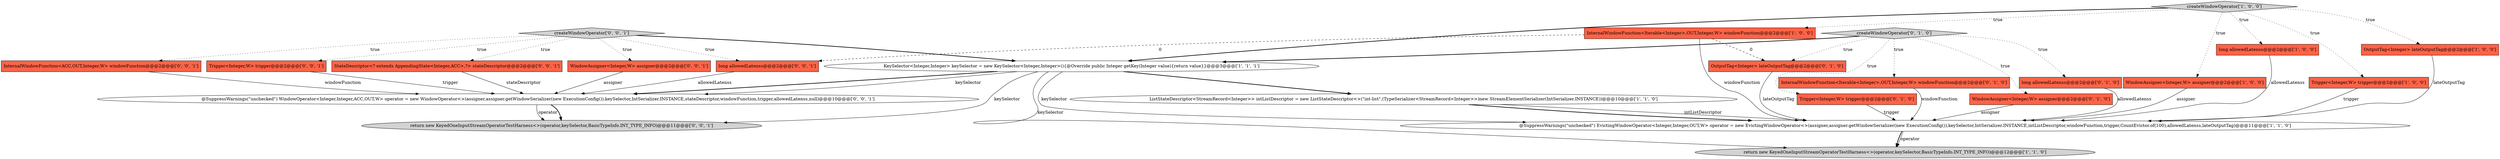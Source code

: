 digraph {
9 [style = filled, label = "InternalWindowFunction<Iterable<Integer>,OUT,Integer,W> windowFunction@@@2@@@['1', '0', '0']", fillcolor = tomato, shape = box image = "AAA1AAABBB1BBB"];
8 [style = filled, label = "OutputTag<Integer> lateOutputTag@@@2@@@['1', '0', '0']", fillcolor = tomato, shape = box image = "AAA0AAABBB1BBB"];
6 [style = filled, label = "return new KeyedOneInputStreamOperatorTestHarness<>(operator,keySelector,BasicTypeInfo.INT_TYPE_INFO)@@@12@@@['1', '1', '0']", fillcolor = lightgray, shape = ellipse image = "AAA0AAABBB1BBB"];
16 [style = filled, label = "InternalWindowFunction<ACC,OUT,Integer,W> windowFunction@@@2@@@['0', '0', '1']", fillcolor = tomato, shape = box image = "AAA0AAABBB3BBB"];
12 [style = filled, label = "createWindowOperator['0', '1', '0']", fillcolor = lightgray, shape = diamond image = "AAA0AAABBB2BBB"];
17 [style = filled, label = "Trigger<Integer,W> trigger@@@2@@@['0', '0', '1']", fillcolor = tomato, shape = box image = "AAA0AAABBB3BBB"];
13 [style = filled, label = "long allowedLatenss@@@2@@@['0', '1', '0']", fillcolor = tomato, shape = box image = "AAA0AAABBB2BBB"];
0 [style = filled, label = "KeySelector<Integer,Integer> keySelector = new KeySelector<Integer,Integer>(){@Override public Integer getKey(Integer value){return value}}@@@3@@@['1', '1', '1']", fillcolor = white, shape = ellipse image = "AAA0AAABBB1BBB"];
20 [style = filled, label = "return new KeyedOneInputStreamOperatorTestHarness<>(operator,keySelector,BasicTypeInfo.INT_TYPE_INFO)@@@11@@@['0', '0', '1']", fillcolor = lightgray, shape = ellipse image = "AAA0AAABBB3BBB"];
18 [style = filled, label = "createWindowOperator['0', '0', '1']", fillcolor = lightgray, shape = diamond image = "AAA0AAABBB3BBB"];
14 [style = filled, label = "Trigger<Integer,W> trigger@@@2@@@['0', '1', '0']", fillcolor = tomato, shape = box image = "AAA0AAABBB2BBB"];
22 [style = filled, label = "long allowedLatenss@@@2@@@['0', '0', '1']", fillcolor = tomato, shape = box image = "AAA0AAABBB3BBB"];
11 [style = filled, label = "InternalWindowFunction<Iterable<Integer>,OUT,Integer,W> windowFunction@@@2@@@['0', '1', '0']", fillcolor = tomato, shape = box image = "AAA0AAABBB2BBB"];
2 [style = filled, label = "@SuppressWarnings(\"unchecked\") EvictingWindowOperator<Integer,Integer,OUT,W> operator = new EvictingWindowOperator<>(assigner,assigner.getWindowSerializer(new ExecutionConfig()),keySelector,IntSerializer.INSTANCE,intListDescriptor,windowFunction,trigger,CountEvictor.of(100),allowedLatenss,lateOutputTag)@@@11@@@['1', '1', '0']", fillcolor = white, shape = ellipse image = "AAA0AAABBB1BBB"];
15 [style = filled, label = "OutputTag<Integer> lateOutputTag@@@2@@@['0', '1', '0']", fillcolor = tomato, shape = box image = "AAA1AAABBB2BBB"];
7 [style = filled, label = "createWindowOperator['1', '0', '0']", fillcolor = lightgray, shape = diamond image = "AAA0AAABBB1BBB"];
1 [style = filled, label = "WindowAssigner<Integer,W> assigner@@@2@@@['1', '0', '0']", fillcolor = tomato, shape = box image = "AAA0AAABBB1BBB"];
10 [style = filled, label = "WindowAssigner<Integer,W> assigner@@@2@@@['0', '1', '0']", fillcolor = tomato, shape = box image = "AAA0AAABBB2BBB"];
19 [style = filled, label = "StateDescriptor<? extends AppendingState<Integer,ACC>,?> stateDescriptor@@@2@@@['0', '0', '1']", fillcolor = tomato, shape = box image = "AAA0AAABBB3BBB"];
21 [style = filled, label = "WindowAssigner<Integer,W> assigner@@@2@@@['0', '0', '1']", fillcolor = tomato, shape = box image = "AAA0AAABBB3BBB"];
5 [style = filled, label = "ListStateDescriptor<StreamRecord<Integer>> intListDescriptor = new ListStateDescriptor<>(\"int-list\",(TypeSerializer<StreamRecord<Integer>>)new StreamElementSerializer(IntSerializer.INSTANCE))@@@10@@@['1', '1', '0']", fillcolor = white, shape = ellipse image = "AAA0AAABBB1BBB"];
23 [style = filled, label = "@SuppressWarnings(\"unchecked\") WindowOperator<Integer,Integer,ACC,OUT,W> operator = new WindowOperator<>(assigner,assigner.getWindowSerializer(new ExecutionConfig()),keySelector,IntSerializer.INSTANCE,stateDescriptor,windowFunction,trigger,allowedLatenss,null)@@@10@@@['0', '0', '1']", fillcolor = white, shape = ellipse image = "AAA0AAABBB3BBB"];
4 [style = filled, label = "long allowedLatenss@@@2@@@['1', '0', '0']", fillcolor = tomato, shape = box image = "AAA0AAABBB1BBB"];
3 [style = filled, label = "Trigger<Integer,W> trigger@@@2@@@['1', '0', '0']", fillcolor = tomato, shape = box image = "AAA0AAABBB1BBB"];
11->2 [style = solid, label="windowFunction"];
5->2 [style = solid, label="intListDescriptor"];
23->20 [style = solid, label="operator"];
21->23 [style = solid, label="assigner"];
23->20 [style = bold, label=""];
4->2 [style = solid, label="allowedLatenss"];
18->16 [style = dotted, label="true"];
13->2 [style = solid, label="allowedLatenss"];
2->6 [style = bold, label=""];
17->23 [style = solid, label="trigger"];
8->2 [style = solid, label="lateOutputTag"];
18->21 [style = dotted, label="true"];
12->15 [style = dotted, label="true"];
18->19 [style = dotted, label="true"];
22->23 [style = solid, label="allowedLatenss"];
0->6 [style = solid, label="keySelector"];
16->23 [style = solid, label="windowFunction"];
7->0 [style = bold, label=""];
9->22 [style = dashed, label="0"];
19->23 [style = solid, label="stateDescriptor"];
7->9 [style = dotted, label="true"];
12->0 [style = bold, label=""];
0->2 [style = solid, label="keySelector"];
12->11 [style = dotted, label="true"];
15->2 [style = solid, label="lateOutputTag"];
12->14 [style = dotted, label="true"];
5->2 [style = bold, label=""];
12->13 [style = dotted, label="true"];
9->2 [style = solid, label="windowFunction"];
0->23 [style = bold, label=""];
12->10 [style = dotted, label="true"];
9->15 [style = dashed, label="0"];
0->23 [style = solid, label="keySelector"];
7->3 [style = dotted, label="true"];
10->2 [style = solid, label="assigner"];
7->4 [style = dotted, label="true"];
18->17 [style = dotted, label="true"];
1->2 [style = solid, label="assigner"];
14->2 [style = solid, label="trigger"];
7->1 [style = dotted, label="true"];
7->8 [style = dotted, label="true"];
2->6 [style = solid, label="operator"];
3->2 [style = solid, label="trigger"];
18->0 [style = bold, label=""];
0->20 [style = solid, label="keySelector"];
0->5 [style = bold, label=""];
18->22 [style = dotted, label="true"];
}
